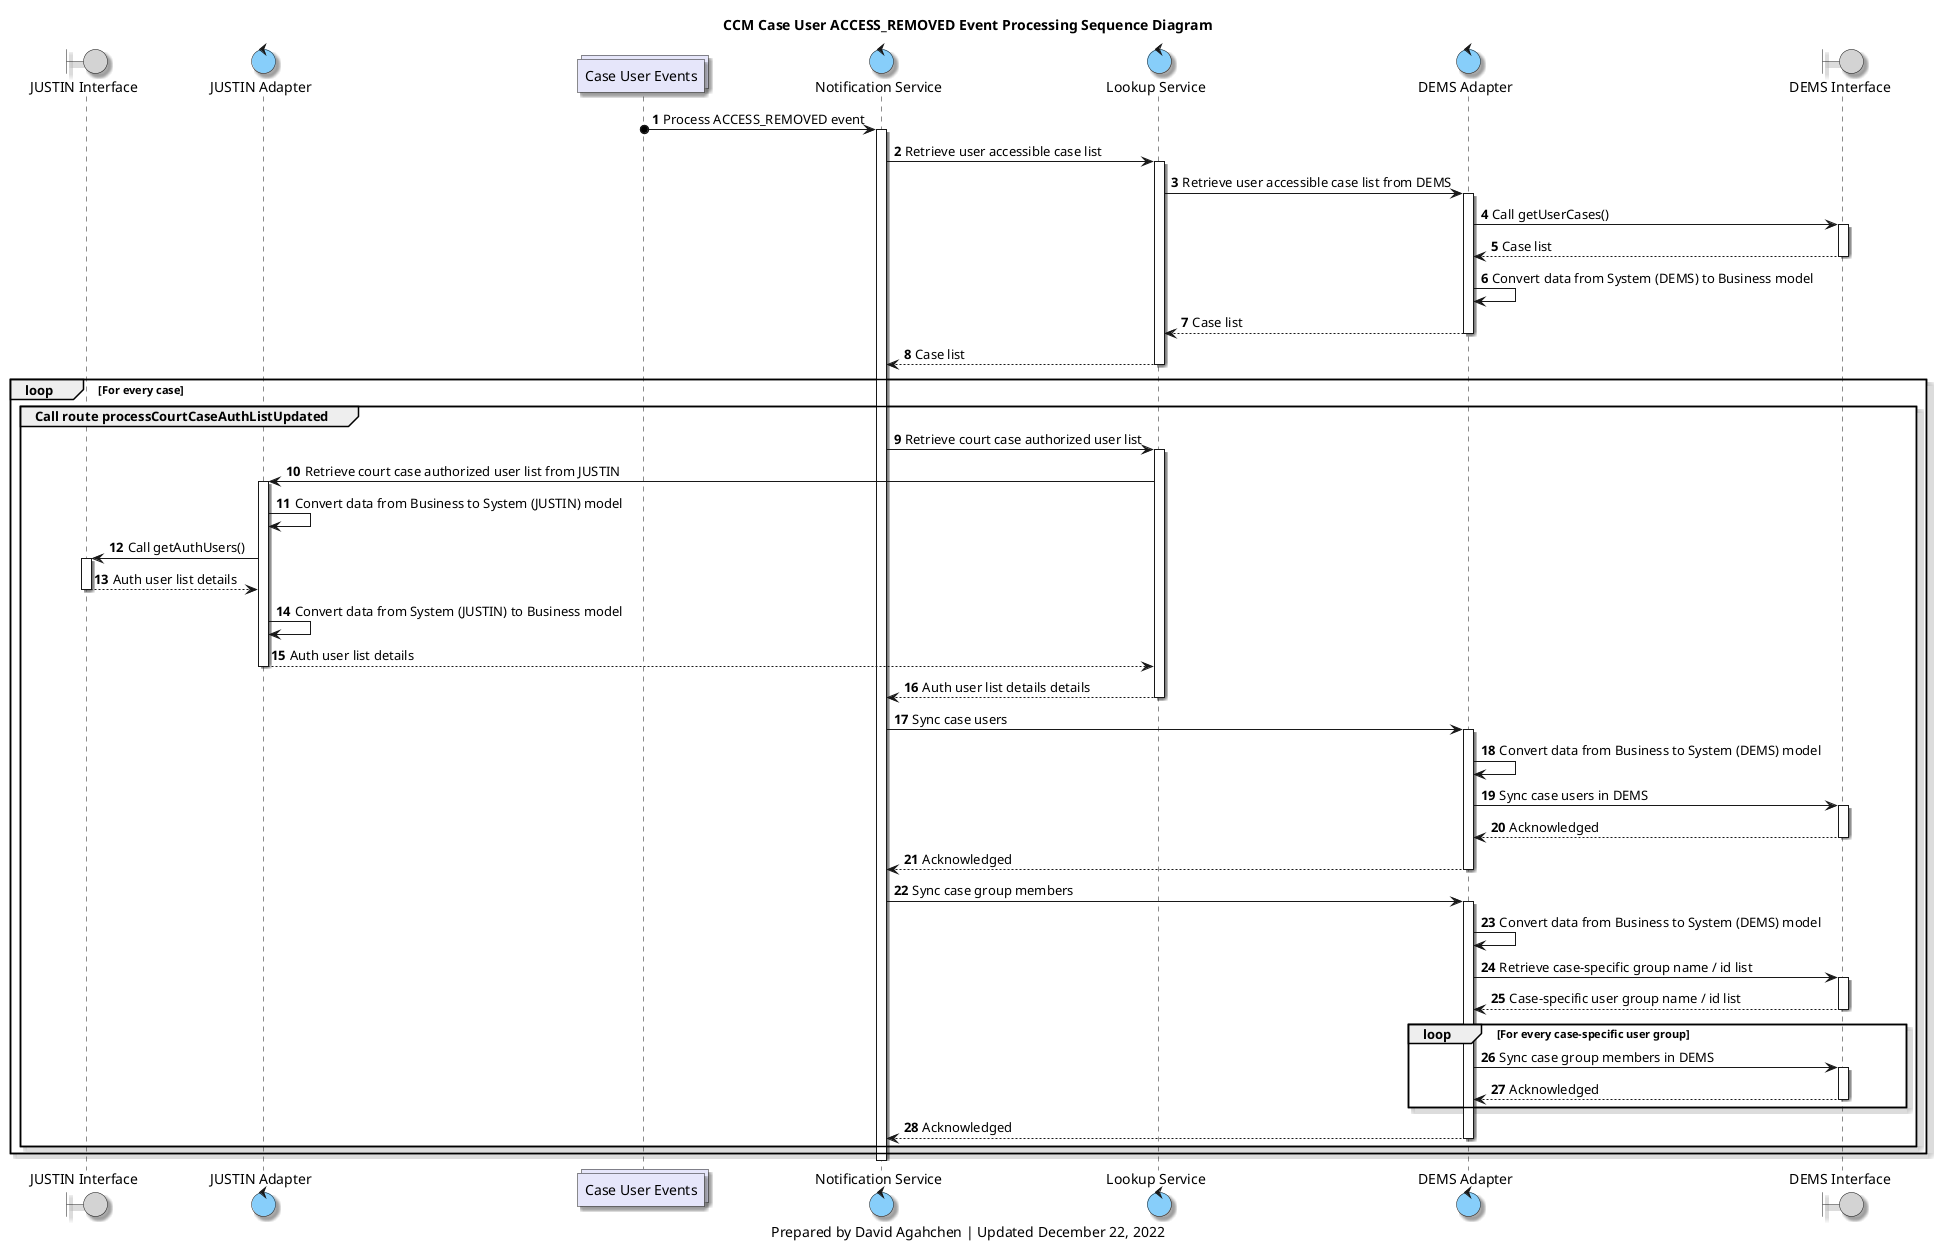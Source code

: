 @startuml
'hide footbox

skinparam Shadowing true
skinparam CollectionsBackgroundColor Lavender
skinparam ControlBackgroundColor LightSkyBlue
skinparam BoundaryBackgroundColor LightGrey

/' 
Available colours
https://plantuml-documentation.readthedocs.io/en/latest/formatting/color-names.html
'/

boundary j_interface as "JUSTIN Interface"
control j_adapter as "JUSTIN Adapter"
collections case_users_topic as "Case User Events"
control notification_service as "Notification Service"
control lookup_service as "Lookup Service"
control d_adapter as "DEMS Adapter"
boundary d_interface as "DEMS Interface"


title
CCM Case User ACCESS_REMOVED Event Processing Sequence Diagram
end title

autonumber

case_users_topic o-> notification_service : Process ACCESS_REMOVED event
activate notification_service

notification_service -> lookup_service: Retrieve user accessible case list
activate lookup_service
lookup_service -> d_adapter: Retrieve user accessible case list from DEMS

activate d_adapter
d_adapter -> d_interface: Call getUserCases()
activate d_interface
d_interface --> d_adapter: Case list
deactivate d_interface
d_adapter -> d_adapter: Convert data from System (DEMS) to Business model
d_adapter --> lookup_service: Case list
deactivate d_adapter

lookup_service --> notification_service: Case list
deactivate lookup_service

loop For every case
    group Call route processCourtCaseAuthListUpdated
        notification_service -> lookup_service: Retrieve court case authorized user list
        activate lookup_service
        lookup_service -> j_adapter: Retrieve court case authorized user list from JUSTIN

        activate j_adapter
        j_adapter -> j_adapter: Convert data from Business to System (JUSTIN) model
        j_adapter -> j_interface: Call getAuthUsers()
        activate j_interface
        j_interface --> j_adapter: Auth user list details
        deactivate j_interface
        j_adapter -> j_adapter: Convert data from System (JUSTIN) to Business model
        j_adapter --> lookup_service: Auth user list details
        deactivate j_adapter

        lookup_service --> notification_service: Auth user list details details
        deactivate lookup_service

        notification_service -> d_adapter: Sync case users
        activate d_adapter
        d_adapter -> d_adapter: Convert data from Business to System (DEMS) model
        d_adapter -> d_interface: Sync case users in DEMS
        activate d_interface
        d_interface --> d_adapter: Acknowledged
        deactivate d_interface
        d_adapter --> notification_service: Acknowledged
        deactivate d_adapter

        notification_service -> d_adapter: Sync case group members
        activate d_adapter
        d_adapter -> d_adapter: Convert data from Business to System (DEMS) model
        d_adapter -> d_interface: Retrieve case-specific group name / id list
        activate d_interface
        d_interface --> d_adapter: Case-specific user group name / id list
        deactivate d_interface
        loop For every case-specific user group
            d_adapter -> d_interface: Sync case group members in DEMS
            activate d_interface
            d_interface --> d_adapter: Acknowledged
            deactivate d_interface
        end
        d_adapter --> notification_service: Acknowledged
        deactivate d_adapter
    end group
end

deactivate notification_service

caption
Prepared by David Agahchen | Updated December 22, 2022
end caption
@enduml